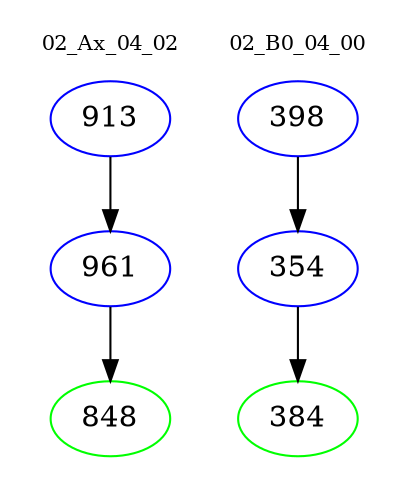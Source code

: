 digraph{
subgraph cluster_0 {
color = white
label = "02_Ax_04_02";
fontsize=10;
T0_913 [label="913", color="blue"]
T0_913 -> T0_961 [color="black"]
T0_961 [label="961", color="blue"]
T0_961 -> T0_848 [color="black"]
T0_848 [label="848", color="green"]
}
subgraph cluster_1 {
color = white
label = "02_B0_04_00";
fontsize=10;
T1_398 [label="398", color="blue"]
T1_398 -> T1_354 [color="black"]
T1_354 [label="354", color="blue"]
T1_354 -> T1_384 [color="black"]
T1_384 [label="384", color="green"]
}
}
